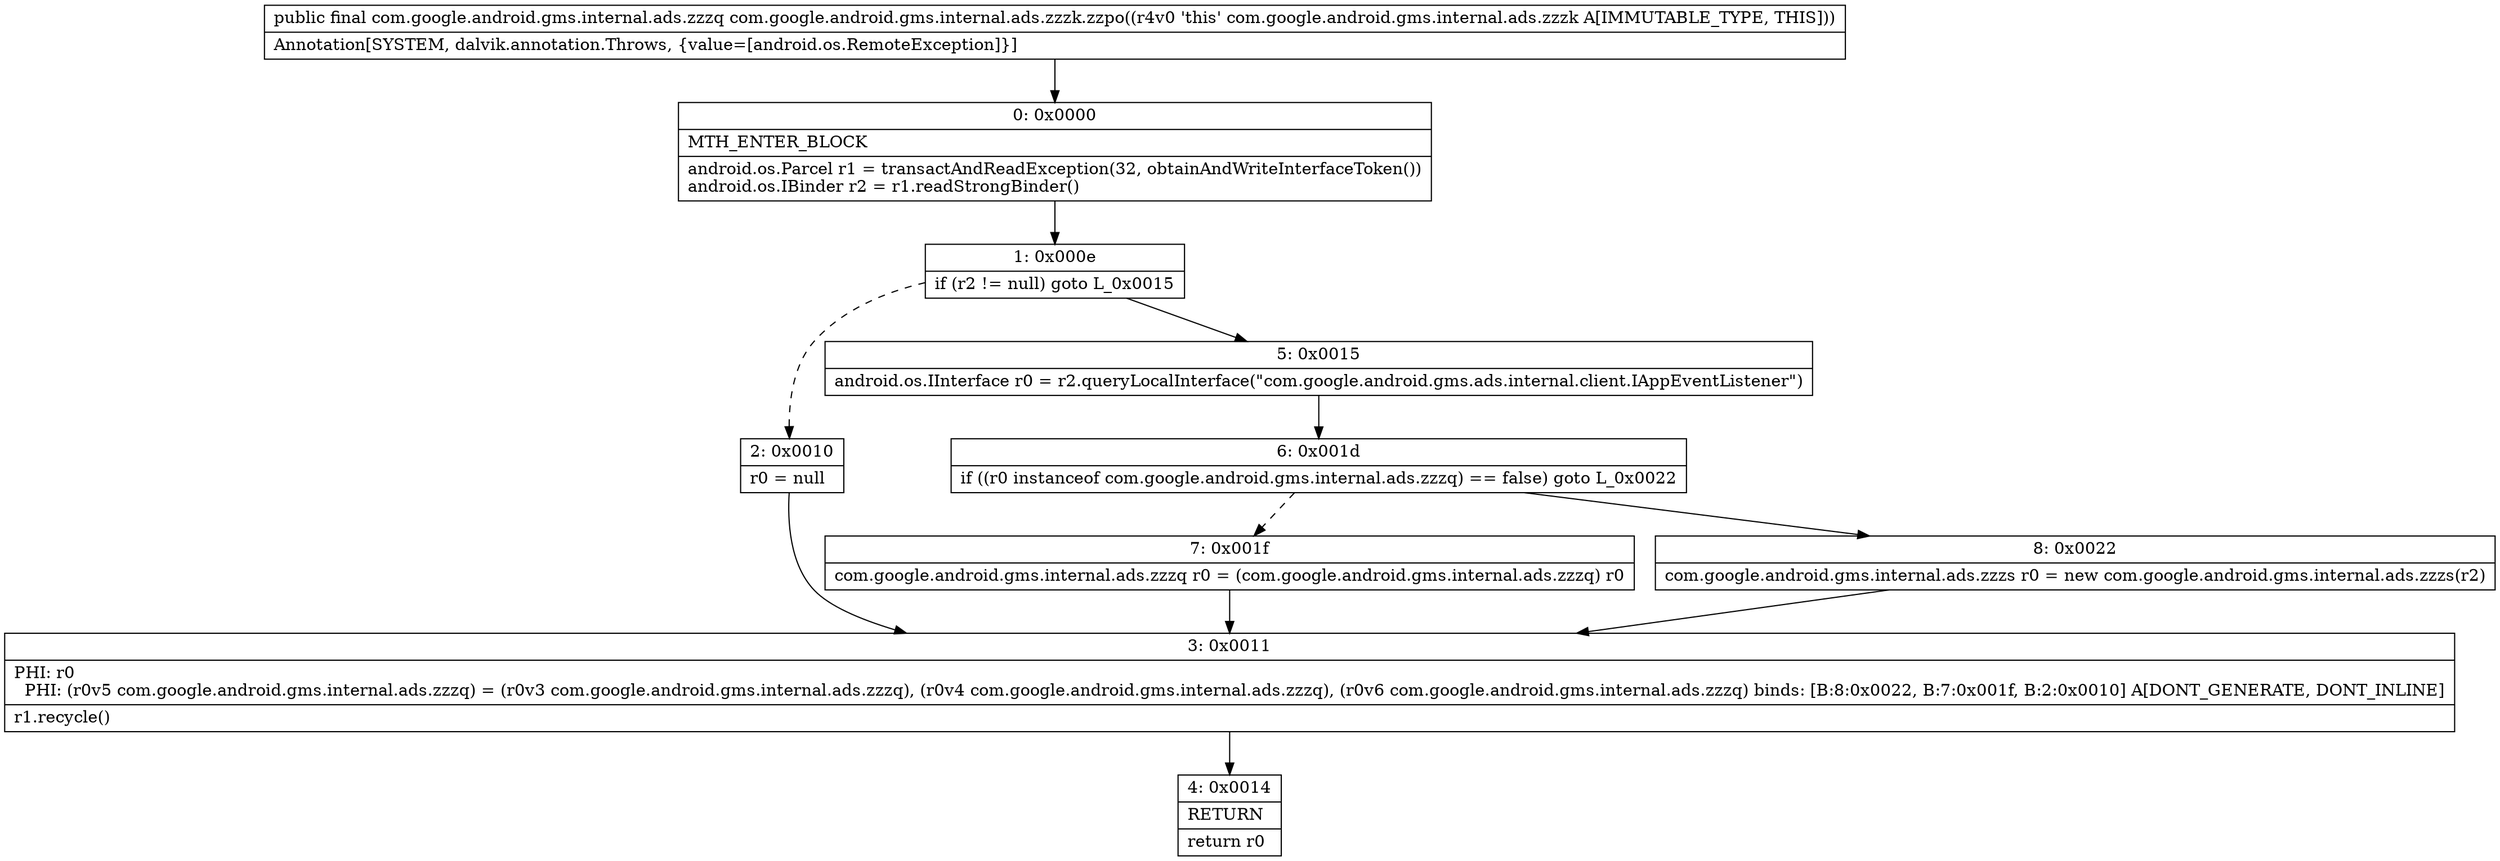 digraph "CFG forcom.google.android.gms.internal.ads.zzzk.zzpo()Lcom\/google\/android\/gms\/internal\/ads\/zzzq;" {
Node_0 [shape=record,label="{0\:\ 0x0000|MTH_ENTER_BLOCK\l|android.os.Parcel r1 = transactAndReadException(32, obtainAndWriteInterfaceToken())\landroid.os.IBinder r2 = r1.readStrongBinder()\l}"];
Node_1 [shape=record,label="{1\:\ 0x000e|if (r2 != null) goto L_0x0015\l}"];
Node_2 [shape=record,label="{2\:\ 0x0010|r0 = null\l}"];
Node_3 [shape=record,label="{3\:\ 0x0011|PHI: r0 \l  PHI: (r0v5 com.google.android.gms.internal.ads.zzzq) = (r0v3 com.google.android.gms.internal.ads.zzzq), (r0v4 com.google.android.gms.internal.ads.zzzq), (r0v6 com.google.android.gms.internal.ads.zzzq) binds: [B:8:0x0022, B:7:0x001f, B:2:0x0010] A[DONT_GENERATE, DONT_INLINE]\l|r1.recycle()\l}"];
Node_4 [shape=record,label="{4\:\ 0x0014|RETURN\l|return r0\l}"];
Node_5 [shape=record,label="{5\:\ 0x0015|android.os.IInterface r0 = r2.queryLocalInterface(\"com.google.android.gms.ads.internal.client.IAppEventListener\")\l}"];
Node_6 [shape=record,label="{6\:\ 0x001d|if ((r0 instanceof com.google.android.gms.internal.ads.zzzq) == false) goto L_0x0022\l}"];
Node_7 [shape=record,label="{7\:\ 0x001f|com.google.android.gms.internal.ads.zzzq r0 = (com.google.android.gms.internal.ads.zzzq) r0\l}"];
Node_8 [shape=record,label="{8\:\ 0x0022|com.google.android.gms.internal.ads.zzzs r0 = new com.google.android.gms.internal.ads.zzzs(r2)\l}"];
MethodNode[shape=record,label="{public final com.google.android.gms.internal.ads.zzzq com.google.android.gms.internal.ads.zzzk.zzpo((r4v0 'this' com.google.android.gms.internal.ads.zzzk A[IMMUTABLE_TYPE, THIS]))  | Annotation[SYSTEM, dalvik.annotation.Throws, \{value=[android.os.RemoteException]\}]\l}"];
MethodNode -> Node_0;
Node_0 -> Node_1;
Node_1 -> Node_2[style=dashed];
Node_1 -> Node_5;
Node_2 -> Node_3;
Node_3 -> Node_4;
Node_5 -> Node_6;
Node_6 -> Node_7[style=dashed];
Node_6 -> Node_8;
Node_7 -> Node_3;
Node_8 -> Node_3;
}

